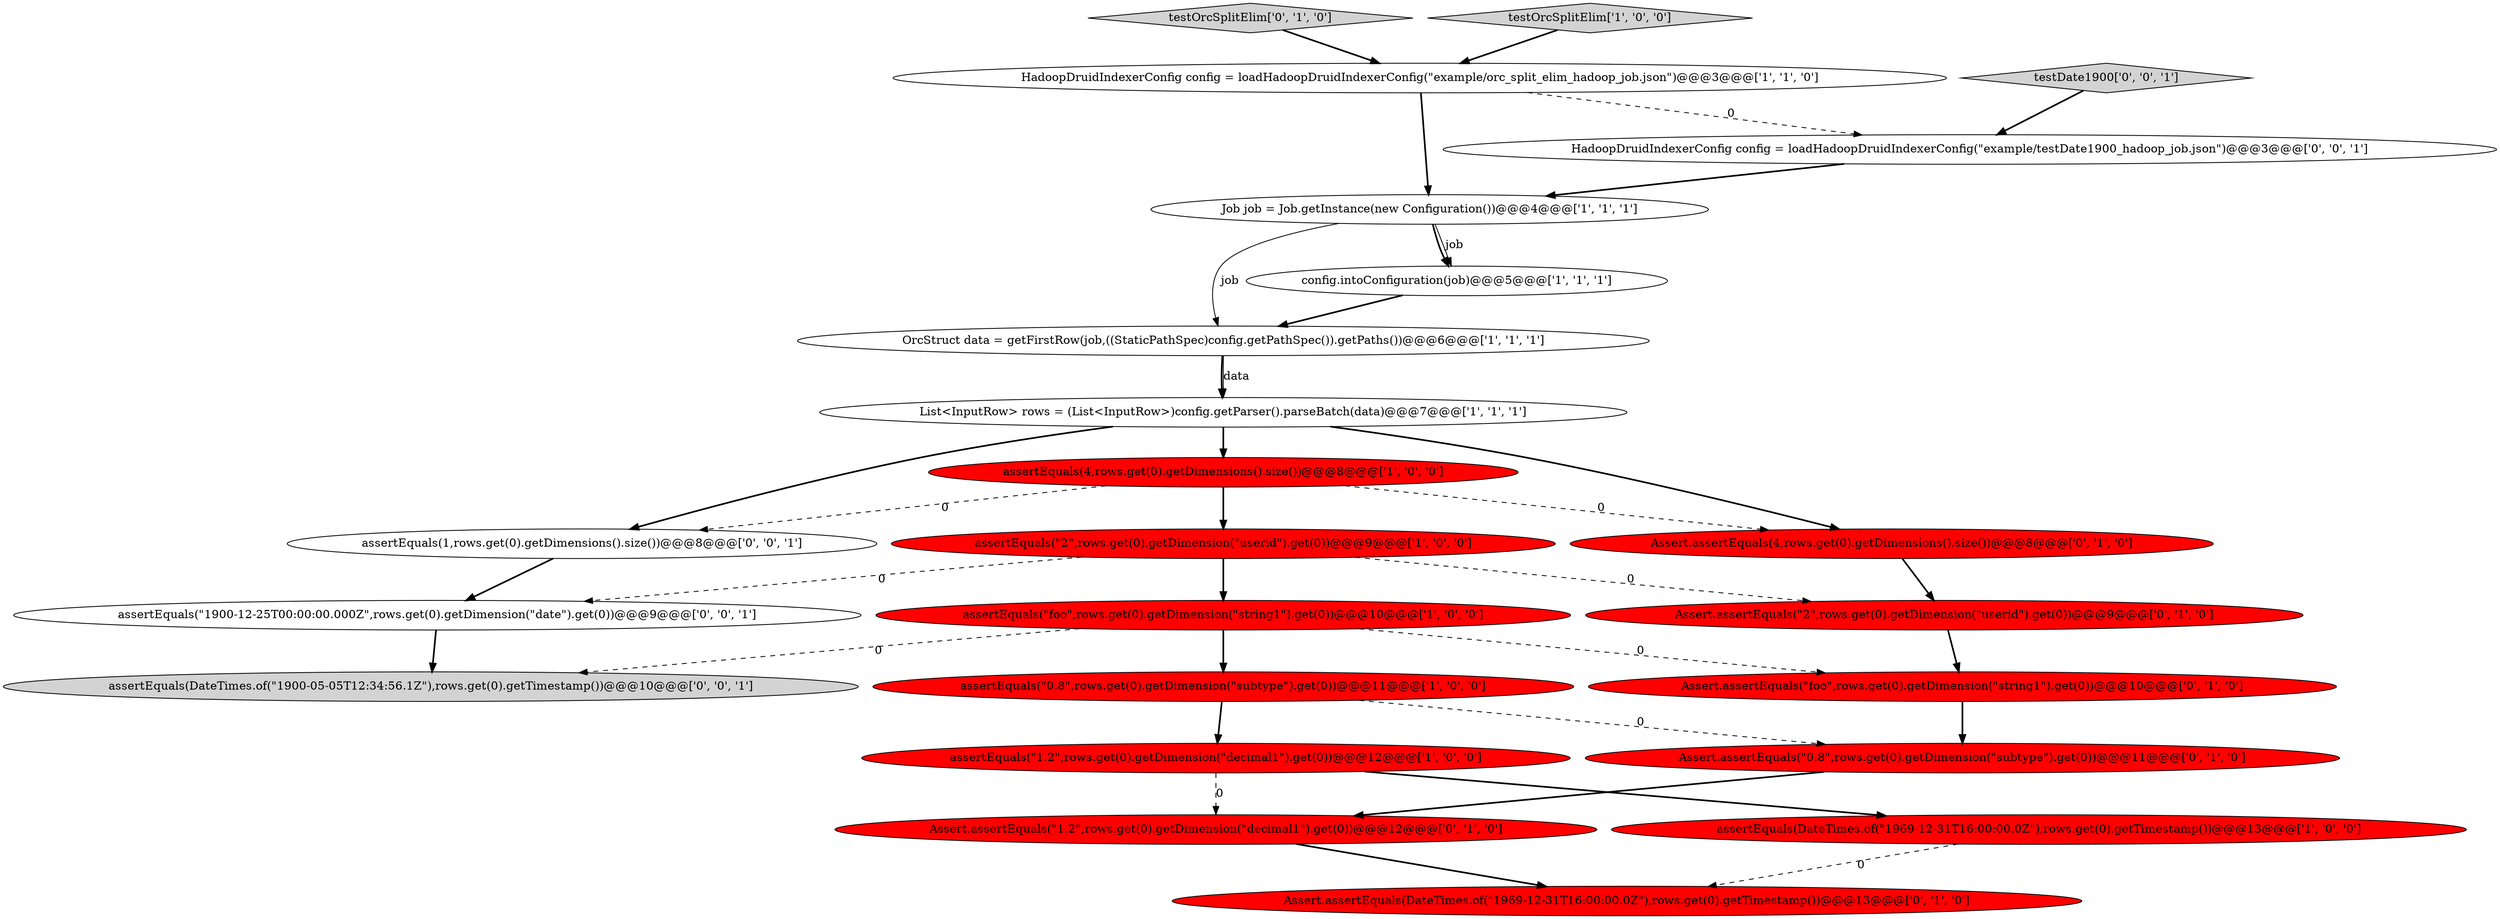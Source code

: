 digraph {
12 [style = filled, label = "testOrcSplitElim['0', '1', '0']", fillcolor = lightgray, shape = diamond image = "AAA0AAABBB2BBB"];
23 [style = filled, label = "assertEquals(\"1900-12-25T00:00:00.000Z\",rows.get(0).getDimension(\"date\").get(0))@@@9@@@['0', '0', '1']", fillcolor = white, shape = ellipse image = "AAA0AAABBB3BBB"];
13 [style = filled, label = "Assert.assertEquals(\"0.8\",rows.get(0).getDimension(\"subtype\").get(0))@@@11@@@['0', '1', '0']", fillcolor = red, shape = ellipse image = "AAA1AAABBB2BBB"];
14 [style = filled, label = "Assert.assertEquals(\"2\",rows.get(0).getDimension(\"userid\").get(0))@@@9@@@['0', '1', '0']", fillcolor = red, shape = ellipse image = "AAA1AAABBB2BBB"];
8 [style = filled, label = "HadoopDruidIndexerConfig config = loadHadoopDruidIndexerConfig(\"example/orc_split_elim_hadoop_job.json\")@@@3@@@['1', '1', '0']", fillcolor = white, shape = ellipse image = "AAA0AAABBB1BBB"];
3 [style = filled, label = "Job job = Job.getInstance(new Configuration())@@@4@@@['1', '1', '1']", fillcolor = white, shape = ellipse image = "AAA0AAABBB1BBB"];
2 [style = filled, label = "testOrcSplitElim['1', '0', '0']", fillcolor = lightgray, shape = diamond image = "AAA0AAABBB1BBB"];
0 [style = filled, label = "assertEquals(\"1.2\",rows.get(0).getDimension(\"decimal1\").get(0))@@@12@@@['1', '0', '0']", fillcolor = red, shape = ellipse image = "AAA1AAABBB1BBB"];
9 [style = filled, label = "OrcStruct data = getFirstRow(job,((StaticPathSpec)config.getPathSpec()).getPaths())@@@6@@@['1', '1', '1']", fillcolor = white, shape = ellipse image = "AAA0AAABBB1BBB"];
19 [style = filled, label = "assertEquals(1,rows.get(0).getDimensions().size())@@@8@@@['0', '0', '1']", fillcolor = white, shape = ellipse image = "AAA0AAABBB3BBB"];
16 [style = filled, label = "Assert.assertEquals(\"foo\",rows.get(0).getDimension(\"string1\").get(0))@@@10@@@['0', '1', '0']", fillcolor = red, shape = ellipse image = "AAA1AAABBB2BBB"];
21 [style = filled, label = "testDate1900['0', '0', '1']", fillcolor = lightgray, shape = diamond image = "AAA0AAABBB3BBB"];
17 [style = filled, label = "Assert.assertEquals(4,rows.get(0).getDimensions().size())@@@8@@@['0', '1', '0']", fillcolor = red, shape = ellipse image = "AAA1AAABBB2BBB"];
1 [style = filled, label = "assertEquals(\"foo\",rows.get(0).getDimension(\"string1\").get(0))@@@10@@@['1', '0', '0']", fillcolor = red, shape = ellipse image = "AAA1AAABBB1BBB"];
5 [style = filled, label = "assertEquals(4,rows.get(0).getDimensions().size())@@@8@@@['1', '0', '0']", fillcolor = red, shape = ellipse image = "AAA1AAABBB1BBB"];
6 [style = filled, label = "assertEquals(\"2\",rows.get(0).getDimension(\"userid\").get(0))@@@9@@@['1', '0', '0']", fillcolor = red, shape = ellipse image = "AAA1AAABBB1BBB"];
22 [style = filled, label = "assertEquals(DateTimes.of(\"1900-05-05T12:34:56.1Z\"),rows.get(0).getTimestamp())@@@10@@@['0', '0', '1']", fillcolor = lightgray, shape = ellipse image = "AAA0AAABBB3BBB"];
11 [style = filled, label = "assertEquals(DateTimes.of(\"1969-12-31T16:00:00.0Z\"),rows.get(0).getTimestamp())@@@13@@@['1', '0', '0']", fillcolor = red, shape = ellipse image = "AAA1AAABBB1BBB"];
18 [style = filled, label = "Assert.assertEquals(\"1.2\",rows.get(0).getDimension(\"decimal1\").get(0))@@@12@@@['0', '1', '0']", fillcolor = red, shape = ellipse image = "AAA1AAABBB2BBB"];
4 [style = filled, label = "assertEquals(\"0.8\",rows.get(0).getDimension(\"subtype\").get(0))@@@11@@@['1', '0', '0']", fillcolor = red, shape = ellipse image = "AAA1AAABBB1BBB"];
20 [style = filled, label = "HadoopDruidIndexerConfig config = loadHadoopDruidIndexerConfig(\"example/testDate1900_hadoop_job.json\")@@@3@@@['0', '0', '1']", fillcolor = white, shape = ellipse image = "AAA0AAABBB3BBB"];
7 [style = filled, label = "config.intoConfiguration(job)@@@5@@@['1', '1', '1']", fillcolor = white, shape = ellipse image = "AAA0AAABBB1BBB"];
10 [style = filled, label = "List<InputRow> rows = (List<InputRow>)config.getParser().parseBatch(data)@@@7@@@['1', '1', '1']", fillcolor = white, shape = ellipse image = "AAA0AAABBB1BBB"];
15 [style = filled, label = "Assert.assertEquals(DateTimes.of(\"1969-12-31T16:00:00.0Z\"),rows.get(0).getTimestamp())@@@13@@@['0', '1', '0']", fillcolor = red, shape = ellipse image = "AAA1AAABBB2BBB"];
14->16 [style = bold, label=""];
1->4 [style = bold, label=""];
16->13 [style = bold, label=""];
3->7 [style = solid, label="job"];
11->15 [style = dashed, label="0"];
10->19 [style = bold, label=""];
8->3 [style = bold, label=""];
18->15 [style = bold, label=""];
8->20 [style = dashed, label="0"];
0->11 [style = bold, label=""];
10->17 [style = bold, label=""];
20->3 [style = bold, label=""];
9->10 [style = bold, label=""];
6->14 [style = dashed, label="0"];
1->22 [style = dashed, label="0"];
4->0 [style = bold, label=""];
7->9 [style = bold, label=""];
6->1 [style = bold, label=""];
23->22 [style = bold, label=""];
21->20 [style = bold, label=""];
10->5 [style = bold, label=""];
5->6 [style = bold, label=""];
5->17 [style = dashed, label="0"];
3->7 [style = bold, label=""];
17->14 [style = bold, label=""];
9->10 [style = solid, label="data"];
12->8 [style = bold, label=""];
1->16 [style = dashed, label="0"];
19->23 [style = bold, label=""];
0->18 [style = dashed, label="0"];
4->13 [style = dashed, label="0"];
5->19 [style = dashed, label="0"];
3->9 [style = solid, label="job"];
6->23 [style = dashed, label="0"];
13->18 [style = bold, label=""];
2->8 [style = bold, label=""];
}

